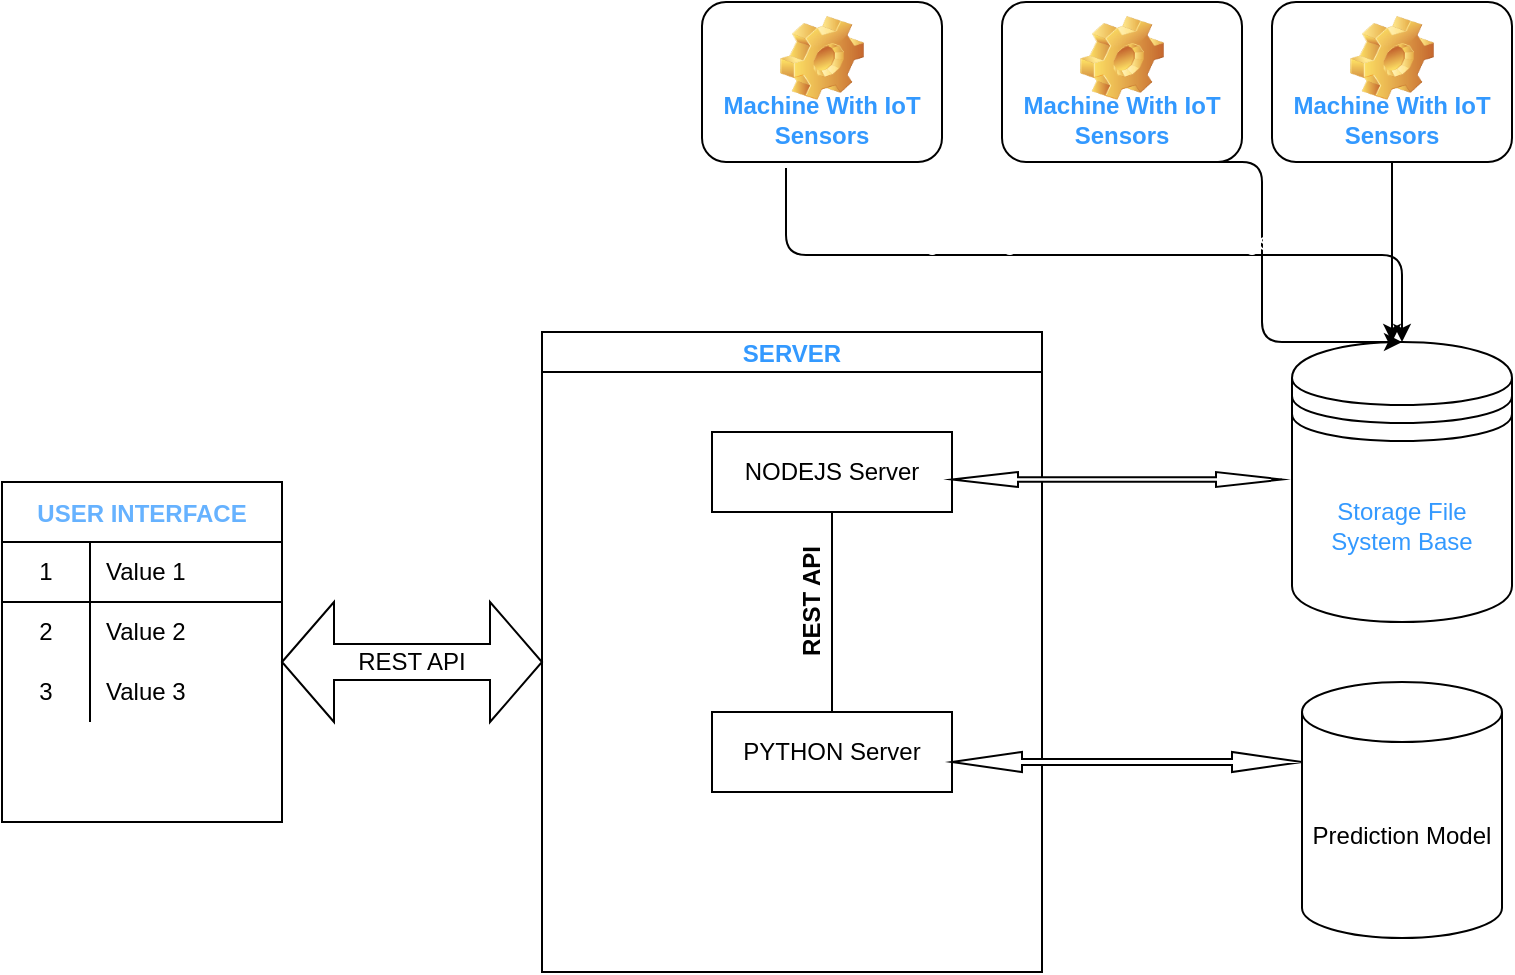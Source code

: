 <mxfile>
    <diagram id="aiFSSA-1Wh0A5DQu-0Vo" name="Components">
        <mxGraphModel dx="852" dy="596" grid="0" gridSize="10" guides="1" tooltips="1" connect="1" arrows="1" fold="1" page="1" pageScale="1" pageWidth="827" pageHeight="583" math="0" shadow="0">
            <root>
                <mxCell id="0"/>
                <mxCell id="1" parent="0"/>
                <mxCell id="4" value="USER INTERFACE" style="shape=table;startSize=30;container=1;collapsible=0;childLayout=tableLayout;fixedRows=1;rowLines=0;fontStyle=1;align=center;pointerEvents=1;fontColor=#66B2FF;labelBackgroundColor=none;fillColor=none;strokeColor=default;" parent="1" vertex="1">
                    <mxGeometry x="40" y="280" width="140" height="170" as="geometry"/>
                </mxCell>
                <mxCell id="5" value="" style="shape=partialRectangle;html=1;whiteSpace=wrap;collapsible=0;dropTarget=0;pointerEvents=1;fillColor=none;top=0;left=0;bottom=1;right=0;points=[[0,0.5],[1,0.5]];portConstraint=eastwest;" parent="4" vertex="1">
                    <mxGeometry y="30" width="140" height="30" as="geometry"/>
                </mxCell>
                <mxCell id="6" value="1" style="shape=partialRectangle;html=1;whiteSpace=wrap;connectable=0;fillColor=none;top=0;left=0;bottom=0;right=0;overflow=hidden;pointerEvents=1;" parent="5" vertex="1">
                    <mxGeometry width="44" height="30" as="geometry">
                        <mxRectangle width="44" height="30" as="alternateBounds"/>
                    </mxGeometry>
                </mxCell>
                <mxCell id="7" value="Value 1" style="shape=partialRectangle;html=1;whiteSpace=wrap;connectable=0;fillColor=none;top=0;left=0;bottom=0;right=0;align=left;spacingLeft=6;overflow=hidden;pointerEvents=1;" parent="5" vertex="1">
                    <mxGeometry x="44" width="96" height="30" as="geometry">
                        <mxRectangle width="96" height="30" as="alternateBounds"/>
                    </mxGeometry>
                </mxCell>
                <mxCell id="8" value="" style="shape=partialRectangle;html=1;whiteSpace=wrap;collapsible=0;dropTarget=0;pointerEvents=1;fillColor=none;top=0;left=0;bottom=0;right=0;points=[[0,0.5],[1,0.5]];portConstraint=eastwest;" parent="4" vertex="1">
                    <mxGeometry y="60" width="140" height="30" as="geometry"/>
                </mxCell>
                <mxCell id="9" value="2" style="shape=partialRectangle;html=1;whiteSpace=wrap;connectable=0;fillColor=none;top=0;left=0;bottom=0;right=0;overflow=hidden;pointerEvents=1;" parent="8" vertex="1">
                    <mxGeometry width="44" height="30" as="geometry">
                        <mxRectangle width="44" height="30" as="alternateBounds"/>
                    </mxGeometry>
                </mxCell>
                <mxCell id="10" value="Value 2" style="shape=partialRectangle;html=1;whiteSpace=wrap;connectable=0;fillColor=none;top=0;left=0;bottom=0;right=0;align=left;spacingLeft=6;overflow=hidden;pointerEvents=1;" parent="8" vertex="1">
                    <mxGeometry x="44" width="96" height="30" as="geometry">
                        <mxRectangle width="96" height="30" as="alternateBounds"/>
                    </mxGeometry>
                </mxCell>
                <mxCell id="11" value="" style="shape=partialRectangle;html=1;whiteSpace=wrap;collapsible=0;dropTarget=0;pointerEvents=1;fillColor=none;top=0;left=0;bottom=0;right=0;points=[[0,0.5],[1,0.5]];portConstraint=eastwest;" parent="4" vertex="1">
                    <mxGeometry y="90" width="140" height="30" as="geometry"/>
                </mxCell>
                <mxCell id="12" value="3" style="shape=partialRectangle;html=1;whiteSpace=wrap;connectable=0;fillColor=none;top=0;left=0;bottom=0;right=0;overflow=hidden;pointerEvents=1;" parent="11" vertex="1">
                    <mxGeometry width="44" height="30" as="geometry">
                        <mxRectangle width="44" height="30" as="alternateBounds"/>
                    </mxGeometry>
                </mxCell>
                <mxCell id="13" value="Value 3" style="shape=partialRectangle;html=1;whiteSpace=wrap;connectable=0;fillColor=none;top=0;left=0;bottom=0;right=0;align=left;spacingLeft=6;overflow=hidden;pointerEvents=1;" parent="11" vertex="1">
                    <mxGeometry x="44" width="96" height="30" as="geometry">
                        <mxRectangle width="96" height="30" as="alternateBounds"/>
                    </mxGeometry>
                </mxCell>
                <mxCell id="21" value="SERVER" style="swimlane;startSize=20;horizontal=1;containerType=tree;fontColor=#3399FF;strokeColor=default;gradientColor=none;swimlaneFillColor=none;" parent="1" vertex="1">
                    <mxGeometry x="310" y="205" width="250" height="320" as="geometry"/>
                </mxCell>
                <mxCell id="22" value="" style="edgeStyle=elbowEdgeStyle;elbow=vertical;startArrow=none;endArrow=none;rounded=0;" parent="21" source="23" target="24" edge="1">
                    <mxGeometry relative="1" as="geometry"/>
                </mxCell>
                <mxCell id="23" value="NODEJS Server" style="whiteSpace=wrap;html=1;treeFolding=1;treeMoving=1;newEdgeStyle={&quot;edgeStyle&quot;:&quot;elbowEdgeStyle&quot;,&quot;startArrow&quot;:&quot;none&quot;,&quot;endArrow&quot;:&quot;none&quot;};" parent="21" vertex="1">
                    <mxGeometry x="85" y="50" width="120" height="40" as="geometry"/>
                </mxCell>
                <mxCell id="24" value="PYTHON Server" style="whiteSpace=wrap;html=1;treeFolding=1;treeMoving=1;newEdgeStyle={&quot;edgeStyle&quot;:&quot;elbowEdgeStyle&quot;,&quot;startArrow&quot;:&quot;none&quot;,&quot;endArrow&quot;:&quot;none&quot;};" parent="21" vertex="1">
                    <mxGeometry x="85" y="190" width="120" height="40" as="geometry"/>
                </mxCell>
                <mxCell id="28" value="" style="shape=doubleArrow;whiteSpace=wrap;html=1;" parent="21" vertex="1">
                    <mxGeometry x="205" y="70" width="165" height="7.5" as="geometry"/>
                </mxCell>
                <mxCell id="29" value="" style="shape=doubleArrow;whiteSpace=wrap;html=1;" parent="21" vertex="1">
                    <mxGeometry x="205" y="210" width="175" height="10" as="geometry"/>
                </mxCell>
                <mxCell id="32" value="REST API" style="text;strokeColor=none;fillColor=none;html=1;fontSize=12;fontStyle=1;verticalAlign=middle;align=center;rotation=-90;" parent="21" vertex="1">
                    <mxGeometry x="85" y="130" width="100" height="10" as="geometry"/>
                </mxCell>
                <mxCell id="25" value="Prediction Model" style="shape=cylinder3;whiteSpace=wrap;html=1;boundedLbl=1;backgroundOutline=1;size=15;" parent="1" vertex="1">
                    <mxGeometry x="690" y="380" width="100" height="128" as="geometry"/>
                </mxCell>
                <mxCell id="27" value="REST API" style="shape=doubleArrow;whiteSpace=wrap;html=1;" parent="1" vertex="1">
                    <mxGeometry x="180" y="340" width="130" height="60" as="geometry"/>
                </mxCell>
                <mxCell id="34" value="&lt;span&gt;Storage File System Base&lt;/span&gt;" style="shape=datastore;whiteSpace=wrap;html=1;fontSize=12;fontColor=#3399FF;" parent="1" vertex="1">
                    <mxGeometry x="685" y="210" width="110" height="140" as="geometry"/>
                </mxCell>
                <mxCell id="35" value="Machine With IoT Sensors" style="label;whiteSpace=wrap;html=1;align=center;verticalAlign=bottom;spacingLeft=0;spacingBottom=4;imageAlign=center;imageVerticalAlign=top;image=img/clipart/Gear_128x128.png;fontSize=12;fontColor=#3399FF;" parent="1" vertex="1">
                    <mxGeometry x="390" y="40" width="120" height="80" as="geometry"/>
                </mxCell>
                <mxCell id="36" value="Machine With IoT Sensors" style="label;whiteSpace=wrap;html=1;align=center;verticalAlign=bottom;spacingLeft=0;spacingBottom=4;imageAlign=center;imageVerticalAlign=top;image=img/clipart/Gear_128x128.png;fontSize=12;fontColor=#3399FF;" parent="1" vertex="1">
                    <mxGeometry x="540" y="40" width="120" height="80" as="geometry"/>
                </mxCell>
                <mxCell id="37" value="Machine With IoT Sensors" style="label;whiteSpace=wrap;html=1;align=center;verticalAlign=bottom;spacingLeft=0;spacingBottom=4;imageAlign=center;imageVerticalAlign=top;image=img/clipart/Gear_128x128.png;fontSize=12;fontColor=#3399FF;" parent="1" vertex="1">
                    <mxGeometry x="675" y="40" width="120" height="80" as="geometry"/>
                </mxCell>
                <mxCell id="38" value="" style="edgeStyle=elbowEdgeStyle;elbow=vertical;endArrow=classic;html=1;fontSize=12;fontColor=#3399FF;exitX=0.35;exitY=1.038;exitDx=0;exitDy=0;exitPerimeter=0;" parent="1" source="35" target="34" edge="1">
                    <mxGeometry width="50" height="50" relative="1" as="geometry">
                        <mxPoint x="400" y="230" as="sourcePoint"/>
                        <mxPoint x="450" y="180" as="targetPoint"/>
                    </mxGeometry>
                </mxCell>
                <mxCell id="39" value="" style="edgeStyle=elbowEdgeStyle;elbow=horizontal;endArrow=classic;html=1;fontSize=12;fontColor=#3399FF;" parent="1" edge="1">
                    <mxGeometry width="50" height="50" relative="1" as="geometry">
                        <mxPoint x="600" y="120" as="sourcePoint"/>
                        <mxPoint x="740" y="210" as="targetPoint"/>
                    </mxGeometry>
                </mxCell>
                <mxCell id="40" value="" style="endArrow=classic;html=1;fontSize=12;fontColor=#3399FF;exitX=0.5;exitY=1;exitDx=0;exitDy=0;" parent="1" source="37" edge="1">
                    <mxGeometry width="50" height="50" relative="1" as="geometry">
                        <mxPoint x="440" y="230" as="sourcePoint"/>
                        <mxPoint x="735" y="210" as="targetPoint"/>
                    </mxGeometry>
                </mxCell>
                <mxCell id="41" value="&lt;font color=&quot;#ffffff&quot;&gt;Registering IoT Sensor Data &amp;amp; logs&lt;/font&gt;" style="text;html=1;align=center;verticalAlign=middle;resizable=0;points=[];autosize=1;strokeColor=none;fillColor=none;fontSize=12;fontColor=#3399FF;" parent="1" vertex="1">
                    <mxGeometry x="480" y="150" width="200" height="20" as="geometry"/>
                </mxCell>
            </root>
        </mxGraphModel>
    </diagram>
</mxfile>
